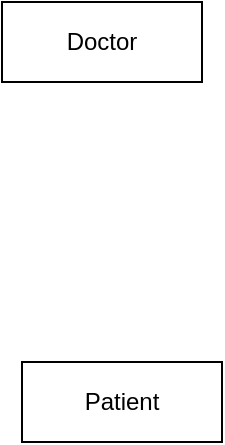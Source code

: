 <mxfile version="24.7.16">
  <diagram id="R2lEEEUBdFMjLlhIrx00" name="Page-1">
    <mxGraphModel dx="744" dy="1135" grid="1" gridSize="10" guides="1" tooltips="1" connect="1" arrows="1" fold="1" page="1" pageScale="1" pageWidth="850" pageHeight="1100" math="0" shadow="0" extFonts="Permanent Marker^https://fonts.googleapis.com/css?family=Permanent+Marker">
      <root>
        <mxCell id="0" />
        <mxCell id="1" parent="0" />
        <mxCell id="EnDhoQLiz2VgIZupC2fY-2" value="Doctor" style="whiteSpace=wrap;html=1;align=center;" vertex="1" parent="1">
          <mxGeometry x="110" y="100" width="100" height="40" as="geometry" />
        </mxCell>
        <mxCell id="EnDhoQLiz2VgIZupC2fY-3" value="Patient" style="whiteSpace=wrap;html=1;align=center;" vertex="1" parent="1">
          <mxGeometry x="120" y="280" width="100" height="40" as="geometry" />
        </mxCell>
      </root>
    </mxGraphModel>
  </diagram>
</mxfile>
